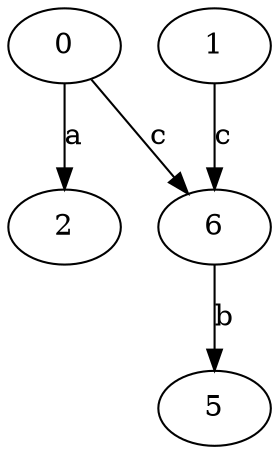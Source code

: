 strict digraph  {
0;
1;
2;
5;
6;
0 -> 2  [label=a];
0 -> 6  [label=c];
1 -> 6  [label=c];
6 -> 5  [label=b];
}
